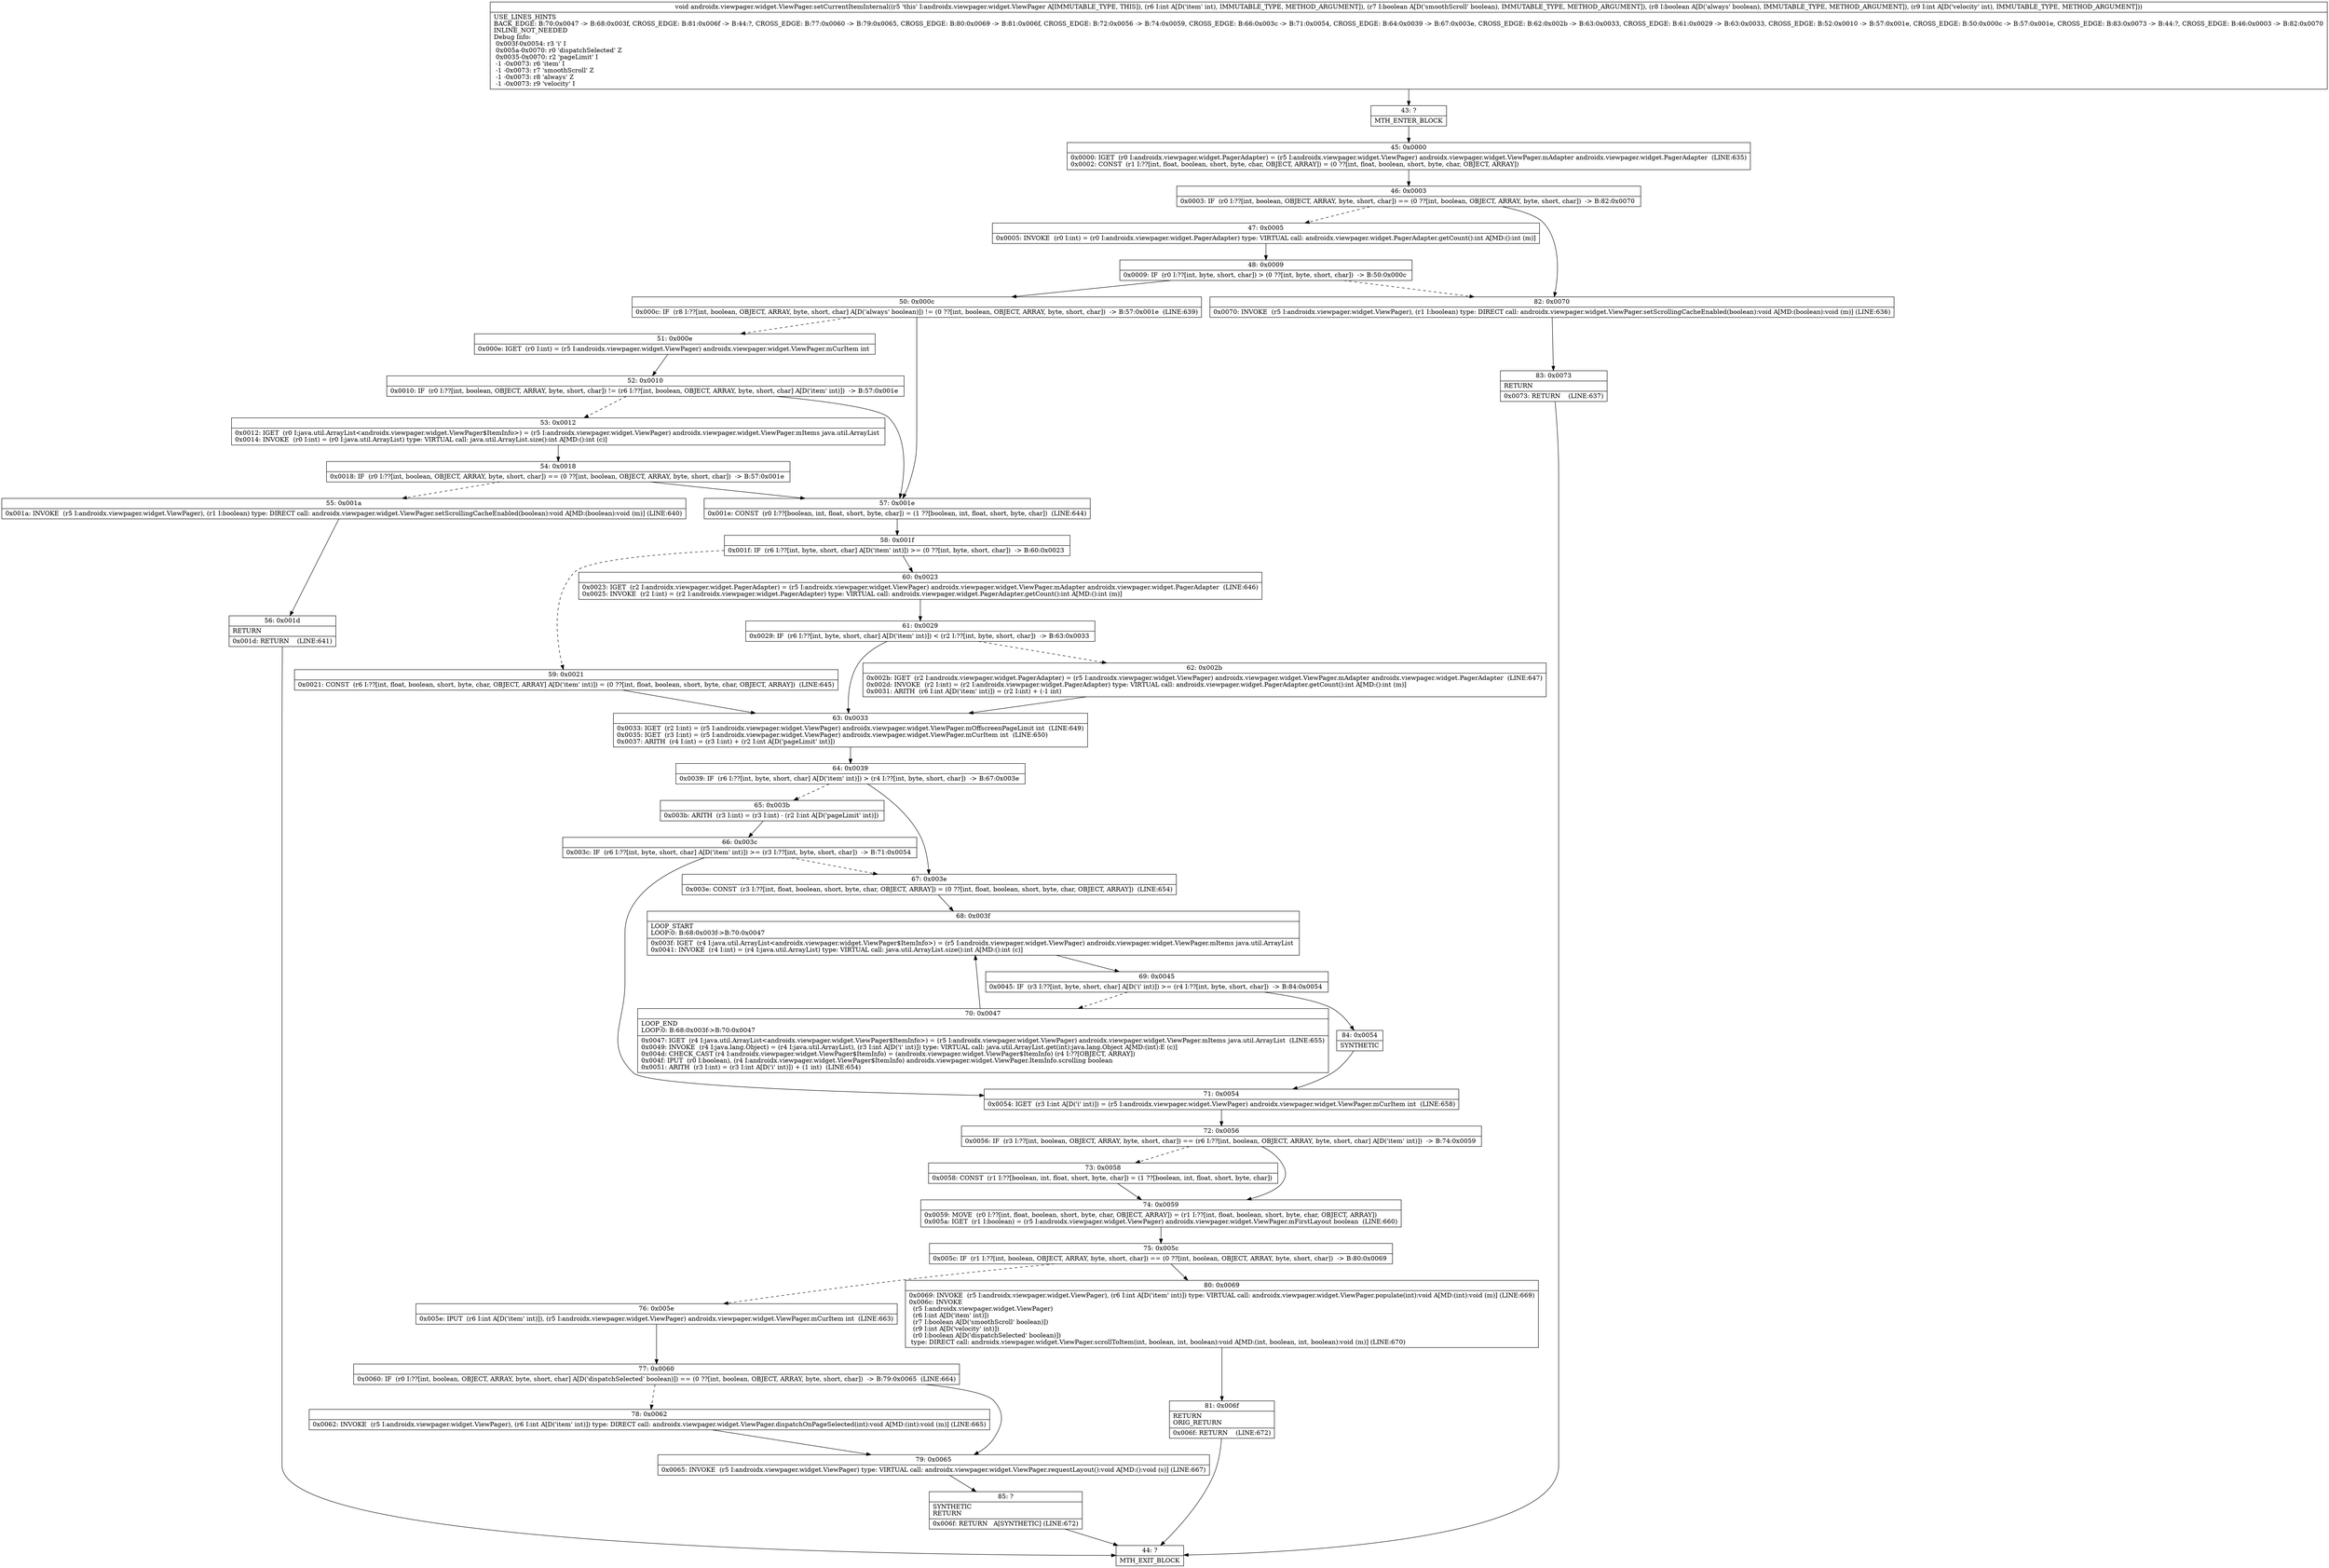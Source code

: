 digraph "CFG forandroidx.viewpager.widget.ViewPager.setCurrentItemInternal(IZZI)V" {
Node_43 [shape=record,label="{43\:\ ?|MTH_ENTER_BLOCK\l}"];
Node_45 [shape=record,label="{45\:\ 0x0000|0x0000: IGET  (r0 I:androidx.viewpager.widget.PagerAdapter) = (r5 I:androidx.viewpager.widget.ViewPager) androidx.viewpager.widget.ViewPager.mAdapter androidx.viewpager.widget.PagerAdapter  (LINE:635)\l0x0002: CONST  (r1 I:??[int, float, boolean, short, byte, char, OBJECT, ARRAY]) = (0 ??[int, float, boolean, short, byte, char, OBJECT, ARRAY]) \l}"];
Node_46 [shape=record,label="{46\:\ 0x0003|0x0003: IF  (r0 I:??[int, boolean, OBJECT, ARRAY, byte, short, char]) == (0 ??[int, boolean, OBJECT, ARRAY, byte, short, char])  \-\> B:82:0x0070 \l}"];
Node_47 [shape=record,label="{47\:\ 0x0005|0x0005: INVOKE  (r0 I:int) = (r0 I:androidx.viewpager.widget.PagerAdapter) type: VIRTUAL call: androidx.viewpager.widget.PagerAdapter.getCount():int A[MD:():int (m)]\l}"];
Node_48 [shape=record,label="{48\:\ 0x0009|0x0009: IF  (r0 I:??[int, byte, short, char]) \> (0 ??[int, byte, short, char])  \-\> B:50:0x000c \l}"];
Node_50 [shape=record,label="{50\:\ 0x000c|0x000c: IF  (r8 I:??[int, boolean, OBJECT, ARRAY, byte, short, char] A[D('always' boolean)]) != (0 ??[int, boolean, OBJECT, ARRAY, byte, short, char])  \-\> B:57:0x001e  (LINE:639)\l}"];
Node_51 [shape=record,label="{51\:\ 0x000e|0x000e: IGET  (r0 I:int) = (r5 I:androidx.viewpager.widget.ViewPager) androidx.viewpager.widget.ViewPager.mCurItem int \l}"];
Node_52 [shape=record,label="{52\:\ 0x0010|0x0010: IF  (r0 I:??[int, boolean, OBJECT, ARRAY, byte, short, char]) != (r6 I:??[int, boolean, OBJECT, ARRAY, byte, short, char] A[D('item' int)])  \-\> B:57:0x001e \l}"];
Node_53 [shape=record,label="{53\:\ 0x0012|0x0012: IGET  (r0 I:java.util.ArrayList\<androidx.viewpager.widget.ViewPager$ItemInfo\>) = (r5 I:androidx.viewpager.widget.ViewPager) androidx.viewpager.widget.ViewPager.mItems java.util.ArrayList \l0x0014: INVOKE  (r0 I:int) = (r0 I:java.util.ArrayList) type: VIRTUAL call: java.util.ArrayList.size():int A[MD:():int (c)]\l}"];
Node_54 [shape=record,label="{54\:\ 0x0018|0x0018: IF  (r0 I:??[int, boolean, OBJECT, ARRAY, byte, short, char]) == (0 ??[int, boolean, OBJECT, ARRAY, byte, short, char])  \-\> B:57:0x001e \l}"];
Node_55 [shape=record,label="{55\:\ 0x001a|0x001a: INVOKE  (r5 I:androidx.viewpager.widget.ViewPager), (r1 I:boolean) type: DIRECT call: androidx.viewpager.widget.ViewPager.setScrollingCacheEnabled(boolean):void A[MD:(boolean):void (m)] (LINE:640)\l}"];
Node_56 [shape=record,label="{56\:\ 0x001d|RETURN\l|0x001d: RETURN    (LINE:641)\l}"];
Node_44 [shape=record,label="{44\:\ ?|MTH_EXIT_BLOCK\l}"];
Node_57 [shape=record,label="{57\:\ 0x001e|0x001e: CONST  (r0 I:??[boolean, int, float, short, byte, char]) = (1 ??[boolean, int, float, short, byte, char])  (LINE:644)\l}"];
Node_58 [shape=record,label="{58\:\ 0x001f|0x001f: IF  (r6 I:??[int, byte, short, char] A[D('item' int)]) \>= (0 ??[int, byte, short, char])  \-\> B:60:0x0023 \l}"];
Node_59 [shape=record,label="{59\:\ 0x0021|0x0021: CONST  (r6 I:??[int, float, boolean, short, byte, char, OBJECT, ARRAY] A[D('item' int)]) = (0 ??[int, float, boolean, short, byte, char, OBJECT, ARRAY])  (LINE:645)\l}"];
Node_63 [shape=record,label="{63\:\ 0x0033|0x0033: IGET  (r2 I:int) = (r5 I:androidx.viewpager.widget.ViewPager) androidx.viewpager.widget.ViewPager.mOffscreenPageLimit int  (LINE:649)\l0x0035: IGET  (r3 I:int) = (r5 I:androidx.viewpager.widget.ViewPager) androidx.viewpager.widget.ViewPager.mCurItem int  (LINE:650)\l0x0037: ARITH  (r4 I:int) = (r3 I:int) + (r2 I:int A[D('pageLimit' int)]) \l}"];
Node_64 [shape=record,label="{64\:\ 0x0039|0x0039: IF  (r6 I:??[int, byte, short, char] A[D('item' int)]) \> (r4 I:??[int, byte, short, char])  \-\> B:67:0x003e \l}"];
Node_65 [shape=record,label="{65\:\ 0x003b|0x003b: ARITH  (r3 I:int) = (r3 I:int) \- (r2 I:int A[D('pageLimit' int)]) \l}"];
Node_66 [shape=record,label="{66\:\ 0x003c|0x003c: IF  (r6 I:??[int, byte, short, char] A[D('item' int)]) \>= (r3 I:??[int, byte, short, char])  \-\> B:71:0x0054 \l}"];
Node_71 [shape=record,label="{71\:\ 0x0054|0x0054: IGET  (r3 I:int A[D('i' int)]) = (r5 I:androidx.viewpager.widget.ViewPager) androidx.viewpager.widget.ViewPager.mCurItem int  (LINE:658)\l}"];
Node_72 [shape=record,label="{72\:\ 0x0056|0x0056: IF  (r3 I:??[int, boolean, OBJECT, ARRAY, byte, short, char]) == (r6 I:??[int, boolean, OBJECT, ARRAY, byte, short, char] A[D('item' int)])  \-\> B:74:0x0059 \l}"];
Node_73 [shape=record,label="{73\:\ 0x0058|0x0058: CONST  (r1 I:??[boolean, int, float, short, byte, char]) = (1 ??[boolean, int, float, short, byte, char]) \l}"];
Node_74 [shape=record,label="{74\:\ 0x0059|0x0059: MOVE  (r0 I:??[int, float, boolean, short, byte, char, OBJECT, ARRAY]) = (r1 I:??[int, float, boolean, short, byte, char, OBJECT, ARRAY]) \l0x005a: IGET  (r1 I:boolean) = (r5 I:androidx.viewpager.widget.ViewPager) androidx.viewpager.widget.ViewPager.mFirstLayout boolean  (LINE:660)\l}"];
Node_75 [shape=record,label="{75\:\ 0x005c|0x005c: IF  (r1 I:??[int, boolean, OBJECT, ARRAY, byte, short, char]) == (0 ??[int, boolean, OBJECT, ARRAY, byte, short, char])  \-\> B:80:0x0069 \l}"];
Node_76 [shape=record,label="{76\:\ 0x005e|0x005e: IPUT  (r6 I:int A[D('item' int)]), (r5 I:androidx.viewpager.widget.ViewPager) androidx.viewpager.widget.ViewPager.mCurItem int  (LINE:663)\l}"];
Node_77 [shape=record,label="{77\:\ 0x0060|0x0060: IF  (r0 I:??[int, boolean, OBJECT, ARRAY, byte, short, char] A[D('dispatchSelected' boolean)]) == (0 ??[int, boolean, OBJECT, ARRAY, byte, short, char])  \-\> B:79:0x0065  (LINE:664)\l}"];
Node_78 [shape=record,label="{78\:\ 0x0062|0x0062: INVOKE  (r5 I:androidx.viewpager.widget.ViewPager), (r6 I:int A[D('item' int)]) type: DIRECT call: androidx.viewpager.widget.ViewPager.dispatchOnPageSelected(int):void A[MD:(int):void (m)] (LINE:665)\l}"];
Node_79 [shape=record,label="{79\:\ 0x0065|0x0065: INVOKE  (r5 I:androidx.viewpager.widget.ViewPager) type: VIRTUAL call: androidx.viewpager.widget.ViewPager.requestLayout():void A[MD:():void (s)] (LINE:667)\l}"];
Node_85 [shape=record,label="{85\:\ ?|SYNTHETIC\lRETURN\l|0x006f: RETURN   A[SYNTHETIC] (LINE:672)\l}"];
Node_80 [shape=record,label="{80\:\ 0x0069|0x0069: INVOKE  (r5 I:androidx.viewpager.widget.ViewPager), (r6 I:int A[D('item' int)]) type: VIRTUAL call: androidx.viewpager.widget.ViewPager.populate(int):void A[MD:(int):void (m)] (LINE:669)\l0x006c: INVOKE  \l  (r5 I:androidx.viewpager.widget.ViewPager)\l  (r6 I:int A[D('item' int)])\l  (r7 I:boolean A[D('smoothScroll' boolean)])\l  (r9 I:int A[D('velocity' int)])\l  (r0 I:boolean A[D('dispatchSelected' boolean)])\l type: DIRECT call: androidx.viewpager.widget.ViewPager.scrollToItem(int, boolean, int, boolean):void A[MD:(int, boolean, int, boolean):void (m)] (LINE:670)\l}"];
Node_81 [shape=record,label="{81\:\ 0x006f|RETURN\lORIG_RETURN\l|0x006f: RETURN    (LINE:672)\l}"];
Node_67 [shape=record,label="{67\:\ 0x003e|0x003e: CONST  (r3 I:??[int, float, boolean, short, byte, char, OBJECT, ARRAY]) = (0 ??[int, float, boolean, short, byte, char, OBJECT, ARRAY])  (LINE:654)\l}"];
Node_68 [shape=record,label="{68\:\ 0x003f|LOOP_START\lLOOP:0: B:68:0x003f\-\>B:70:0x0047\l|0x003f: IGET  (r4 I:java.util.ArrayList\<androidx.viewpager.widget.ViewPager$ItemInfo\>) = (r5 I:androidx.viewpager.widget.ViewPager) androidx.viewpager.widget.ViewPager.mItems java.util.ArrayList \l0x0041: INVOKE  (r4 I:int) = (r4 I:java.util.ArrayList) type: VIRTUAL call: java.util.ArrayList.size():int A[MD:():int (c)]\l}"];
Node_69 [shape=record,label="{69\:\ 0x0045|0x0045: IF  (r3 I:??[int, byte, short, char] A[D('i' int)]) \>= (r4 I:??[int, byte, short, char])  \-\> B:84:0x0054 \l}"];
Node_70 [shape=record,label="{70\:\ 0x0047|LOOP_END\lLOOP:0: B:68:0x003f\-\>B:70:0x0047\l|0x0047: IGET  (r4 I:java.util.ArrayList\<androidx.viewpager.widget.ViewPager$ItemInfo\>) = (r5 I:androidx.viewpager.widget.ViewPager) androidx.viewpager.widget.ViewPager.mItems java.util.ArrayList  (LINE:655)\l0x0049: INVOKE  (r4 I:java.lang.Object) = (r4 I:java.util.ArrayList), (r3 I:int A[D('i' int)]) type: VIRTUAL call: java.util.ArrayList.get(int):java.lang.Object A[MD:(int):E (c)]\l0x004d: CHECK_CAST (r4 I:androidx.viewpager.widget.ViewPager$ItemInfo) = (androidx.viewpager.widget.ViewPager$ItemInfo) (r4 I:??[OBJECT, ARRAY]) \l0x004f: IPUT  (r0 I:boolean), (r4 I:androidx.viewpager.widget.ViewPager$ItemInfo) androidx.viewpager.widget.ViewPager.ItemInfo.scrolling boolean \l0x0051: ARITH  (r3 I:int) = (r3 I:int A[D('i' int)]) + (1 int)  (LINE:654)\l}"];
Node_84 [shape=record,label="{84\:\ 0x0054|SYNTHETIC\l}"];
Node_60 [shape=record,label="{60\:\ 0x0023|0x0023: IGET  (r2 I:androidx.viewpager.widget.PagerAdapter) = (r5 I:androidx.viewpager.widget.ViewPager) androidx.viewpager.widget.ViewPager.mAdapter androidx.viewpager.widget.PagerAdapter  (LINE:646)\l0x0025: INVOKE  (r2 I:int) = (r2 I:androidx.viewpager.widget.PagerAdapter) type: VIRTUAL call: androidx.viewpager.widget.PagerAdapter.getCount():int A[MD:():int (m)]\l}"];
Node_61 [shape=record,label="{61\:\ 0x0029|0x0029: IF  (r6 I:??[int, byte, short, char] A[D('item' int)]) \< (r2 I:??[int, byte, short, char])  \-\> B:63:0x0033 \l}"];
Node_62 [shape=record,label="{62\:\ 0x002b|0x002b: IGET  (r2 I:androidx.viewpager.widget.PagerAdapter) = (r5 I:androidx.viewpager.widget.ViewPager) androidx.viewpager.widget.ViewPager.mAdapter androidx.viewpager.widget.PagerAdapter  (LINE:647)\l0x002d: INVOKE  (r2 I:int) = (r2 I:androidx.viewpager.widget.PagerAdapter) type: VIRTUAL call: androidx.viewpager.widget.PagerAdapter.getCount():int A[MD:():int (m)]\l0x0031: ARITH  (r6 I:int A[D('item' int)]) = (r2 I:int) + (\-1 int) \l}"];
Node_82 [shape=record,label="{82\:\ 0x0070|0x0070: INVOKE  (r5 I:androidx.viewpager.widget.ViewPager), (r1 I:boolean) type: DIRECT call: androidx.viewpager.widget.ViewPager.setScrollingCacheEnabled(boolean):void A[MD:(boolean):void (m)] (LINE:636)\l}"];
Node_83 [shape=record,label="{83\:\ 0x0073|RETURN\l|0x0073: RETURN    (LINE:637)\l}"];
MethodNode[shape=record,label="{void androidx.viewpager.widget.ViewPager.setCurrentItemInternal((r5 'this' I:androidx.viewpager.widget.ViewPager A[IMMUTABLE_TYPE, THIS]), (r6 I:int A[D('item' int), IMMUTABLE_TYPE, METHOD_ARGUMENT]), (r7 I:boolean A[D('smoothScroll' boolean), IMMUTABLE_TYPE, METHOD_ARGUMENT]), (r8 I:boolean A[D('always' boolean), IMMUTABLE_TYPE, METHOD_ARGUMENT]), (r9 I:int A[D('velocity' int), IMMUTABLE_TYPE, METHOD_ARGUMENT]))  | USE_LINES_HINTS\lBACK_EDGE: B:70:0x0047 \-\> B:68:0x003f, CROSS_EDGE: B:81:0x006f \-\> B:44:?, CROSS_EDGE: B:77:0x0060 \-\> B:79:0x0065, CROSS_EDGE: B:80:0x0069 \-\> B:81:0x006f, CROSS_EDGE: B:72:0x0056 \-\> B:74:0x0059, CROSS_EDGE: B:66:0x003c \-\> B:71:0x0054, CROSS_EDGE: B:64:0x0039 \-\> B:67:0x003e, CROSS_EDGE: B:62:0x002b \-\> B:63:0x0033, CROSS_EDGE: B:61:0x0029 \-\> B:63:0x0033, CROSS_EDGE: B:52:0x0010 \-\> B:57:0x001e, CROSS_EDGE: B:50:0x000c \-\> B:57:0x001e, CROSS_EDGE: B:83:0x0073 \-\> B:44:?, CROSS_EDGE: B:46:0x0003 \-\> B:82:0x0070\lINLINE_NOT_NEEDED\lDebug Info:\l  0x003f\-0x0054: r3 'i' I\l  0x005a\-0x0070: r0 'dispatchSelected' Z\l  0x0035\-0x0070: r2 'pageLimit' I\l  \-1 \-0x0073: r6 'item' I\l  \-1 \-0x0073: r7 'smoothScroll' Z\l  \-1 \-0x0073: r8 'always' Z\l  \-1 \-0x0073: r9 'velocity' I\l}"];
MethodNode -> Node_43;Node_43 -> Node_45;
Node_45 -> Node_46;
Node_46 -> Node_47[style=dashed];
Node_46 -> Node_82;
Node_47 -> Node_48;
Node_48 -> Node_50;
Node_48 -> Node_82[style=dashed];
Node_50 -> Node_51[style=dashed];
Node_50 -> Node_57;
Node_51 -> Node_52;
Node_52 -> Node_53[style=dashed];
Node_52 -> Node_57;
Node_53 -> Node_54;
Node_54 -> Node_55[style=dashed];
Node_54 -> Node_57;
Node_55 -> Node_56;
Node_56 -> Node_44;
Node_57 -> Node_58;
Node_58 -> Node_59[style=dashed];
Node_58 -> Node_60;
Node_59 -> Node_63;
Node_63 -> Node_64;
Node_64 -> Node_65[style=dashed];
Node_64 -> Node_67;
Node_65 -> Node_66;
Node_66 -> Node_67[style=dashed];
Node_66 -> Node_71;
Node_71 -> Node_72;
Node_72 -> Node_73[style=dashed];
Node_72 -> Node_74;
Node_73 -> Node_74;
Node_74 -> Node_75;
Node_75 -> Node_76[style=dashed];
Node_75 -> Node_80;
Node_76 -> Node_77;
Node_77 -> Node_78[style=dashed];
Node_77 -> Node_79;
Node_78 -> Node_79;
Node_79 -> Node_85;
Node_85 -> Node_44;
Node_80 -> Node_81;
Node_81 -> Node_44;
Node_67 -> Node_68;
Node_68 -> Node_69;
Node_69 -> Node_70[style=dashed];
Node_69 -> Node_84;
Node_70 -> Node_68;
Node_84 -> Node_71;
Node_60 -> Node_61;
Node_61 -> Node_62[style=dashed];
Node_61 -> Node_63;
Node_62 -> Node_63;
Node_82 -> Node_83;
Node_83 -> Node_44;
}

